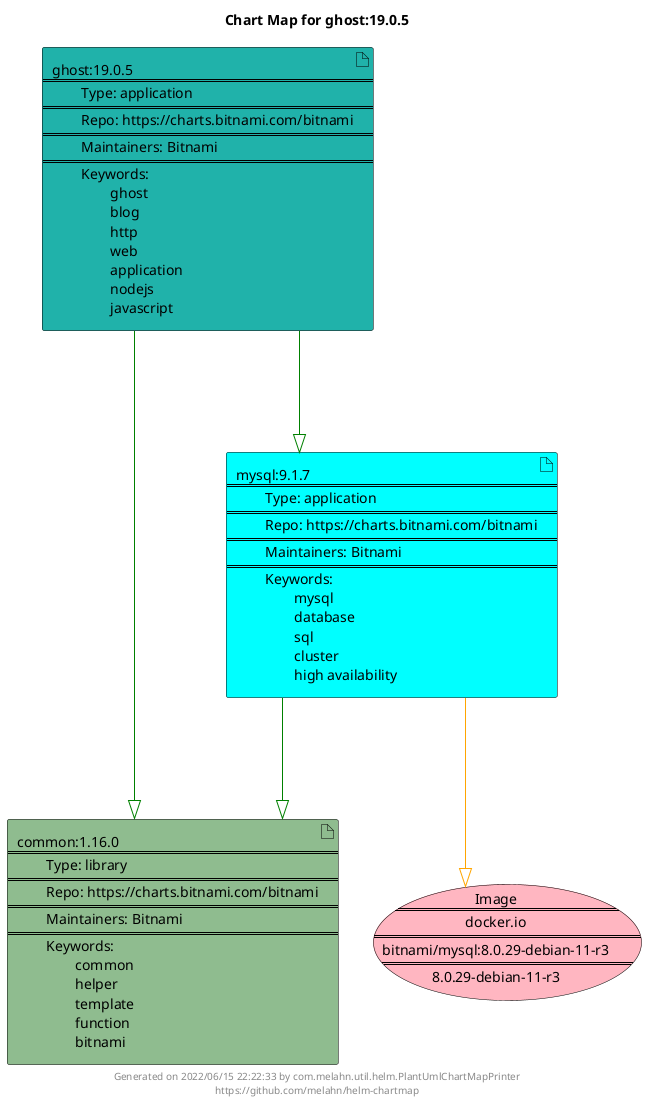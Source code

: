 @startuml
skinparam linetype ortho
skinparam backgroundColor white
skinparam usecaseBorderColor black
skinparam usecaseArrowColor LightSlateGray
skinparam artifactBorderColor black
skinparam artifactArrowColor LightSlateGray

title Chart Map for ghost:19.0.5

'There are 3 referenced Helm Charts
artifact "common:1.16.0\n====\n\tType: library\n====\n\tRepo: https://charts.bitnami.com/bitnami\n====\n\tMaintainers: Bitnami\n====\n\tKeywords: \n\t\tcommon\n\t\thelper\n\t\ttemplate\n\t\tfunction\n\t\tbitnami" as common_1_16_0 #DarkSeaGreen
artifact "mysql:9.1.7\n====\n\tType: application\n====\n\tRepo: https://charts.bitnami.com/bitnami\n====\n\tMaintainers: Bitnami\n====\n\tKeywords: \n\t\tmysql\n\t\tdatabase\n\t\tsql\n\t\tcluster\n\t\thigh availability" as mysql_9_1_7 #Aqua
artifact "ghost:19.0.5\n====\n\tType: application\n====\n\tRepo: https://charts.bitnami.com/bitnami\n====\n\tMaintainers: Bitnami\n====\n\tKeywords: \n\t\tghost\n\t\tblog\n\t\thttp\n\t\tweb\n\t\tapplication\n\t\tnodejs\n\t\tjavascript" as ghost_19_0_5 #LightSeaGreen

'There is one referenced Docker Image
usecase "Image\n====\ndocker.io\n====\nbitnami/mysql:8.0.29-debian-11-r3\n====\n8.0.29-debian-11-r3" as docker_io_bitnami_mysql_8_0_29_debian_11_r3 #LightPink

'Chart Dependencies
ghost_19_0_5--[#green]-|>common_1_16_0
ghost_19_0_5--[#green]-|>mysql_9_1_7
mysql_9_1_7--[#green]-|>common_1_16_0
mysql_9_1_7--[#orange]-|>docker_io_bitnami_mysql_8_0_29_debian_11_r3

center footer Generated on 2022/06/15 22:22:33 by com.melahn.util.helm.PlantUmlChartMapPrinter\nhttps://github.com/melahn/helm-chartmap
@enduml
